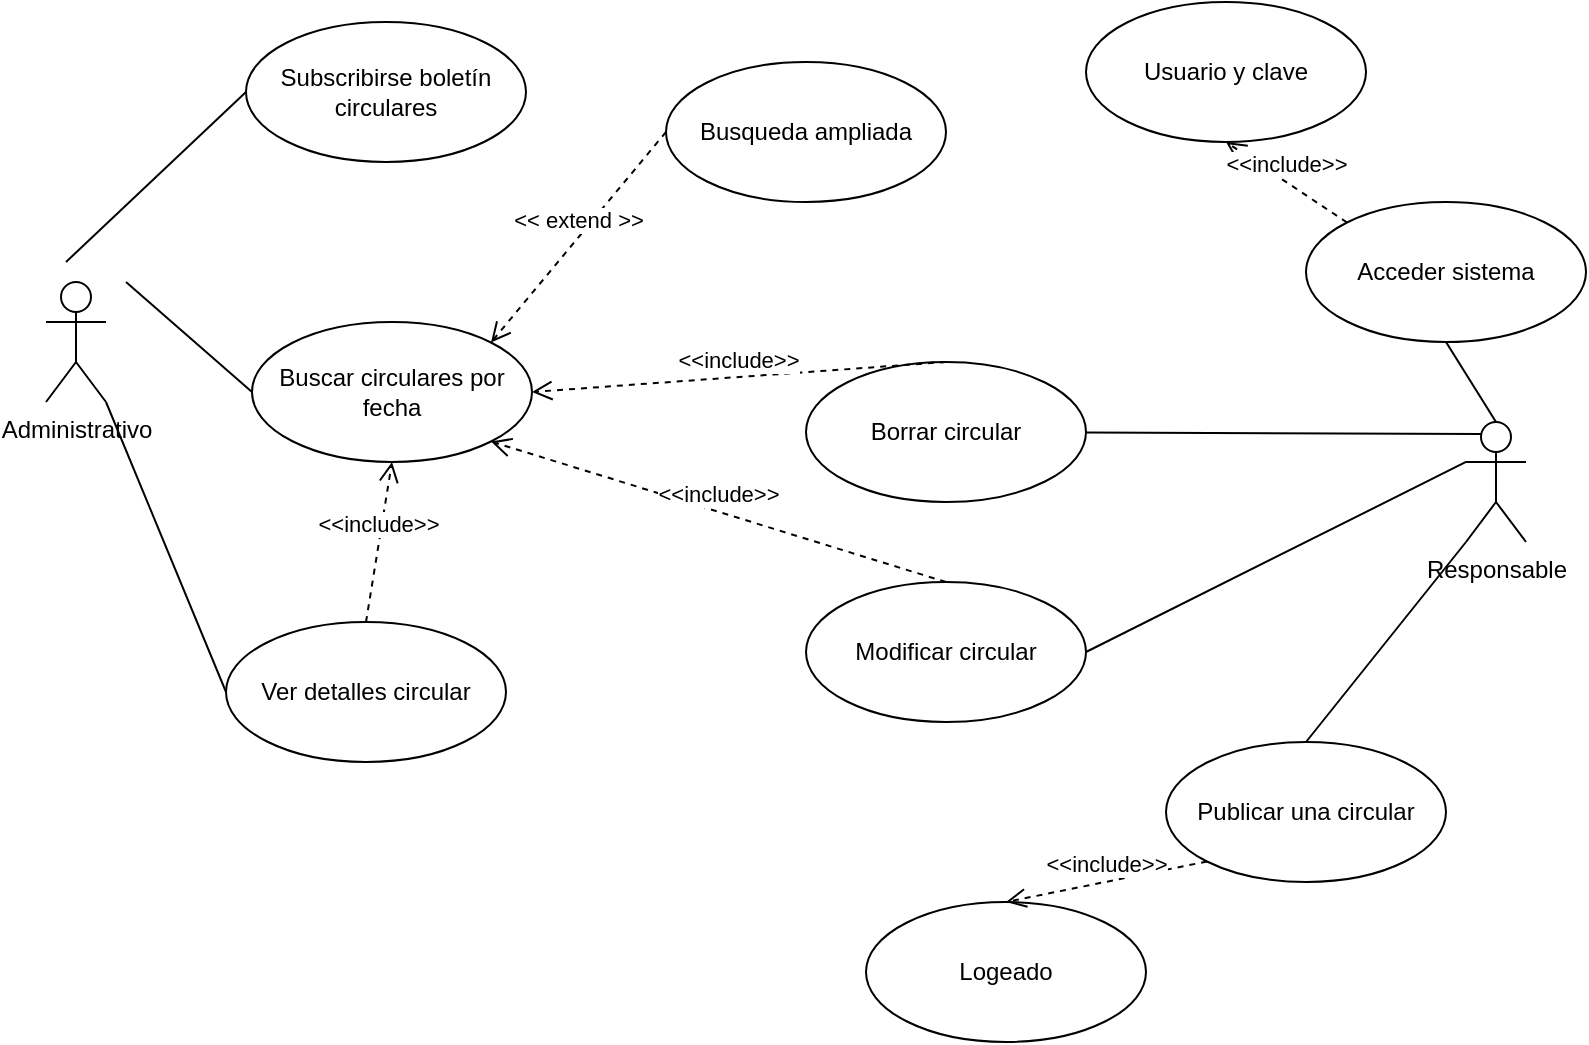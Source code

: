 <mxfile version="24.7.17">
  <diagram name="Página-1" id="WkKPKTazwENrPzXx0WnP">
    <mxGraphModel dx="1247" dy="727" grid="1" gridSize="10" guides="1" tooltips="1" connect="1" arrows="1" fold="1" page="1" pageScale="1" pageWidth="827" pageHeight="1169" math="0" shadow="0">
      <root>
        <mxCell id="0" />
        <mxCell id="1" parent="0" />
        <mxCell id="H7LrV84K1nSKYrDBj5kA-1" value="Administrativo&lt;div&gt;&amp;nbsp;&lt;/div&gt;" style="shape=umlActor;verticalLabelPosition=bottom;verticalAlign=top;html=1;outlineConnect=0;" parent="1" vertex="1">
          <mxGeometry x="150" y="140" width="30" height="60" as="geometry" />
        </mxCell>
        <mxCell id="H7LrV84K1nSKYrDBj5kA-2" value="Responsable" style="shape=umlActor;verticalLabelPosition=bottom;verticalAlign=top;html=1;outlineConnect=0;" parent="1" vertex="1">
          <mxGeometry x="860" y="210" width="30" height="60" as="geometry" />
        </mxCell>
        <mxCell id="H7LrV84K1nSKYrDBj5kA-12" style="rounded=0;orthogonalLoop=1;jettySize=auto;html=1;exitX=0;exitY=0.5;exitDx=0;exitDy=0;endArrow=none;endFill=0;elbow=vertical;" parent="1" source="H7LrV84K1nSKYrDBj5kA-3" edge="1">
          <mxGeometry relative="1" as="geometry">
            <mxPoint x="160" y="130" as="targetPoint" />
          </mxGeometry>
        </mxCell>
        <mxCell id="H7LrV84K1nSKYrDBj5kA-3" value="Subscribirse boletín circulares" style="ellipse;whiteSpace=wrap;html=1;" parent="1" vertex="1">
          <mxGeometry x="250" y="10" width="140" height="70" as="geometry" />
        </mxCell>
        <mxCell id="H7LrV84K1nSKYrDBj5kA-4" value="Buscar circulares por fecha" style="ellipse;whiteSpace=wrap;html=1;" parent="1" vertex="1">
          <mxGeometry x="253" y="160" width="140" height="70" as="geometry" />
        </mxCell>
        <mxCell id="H7LrV84K1nSKYrDBj5kA-5" value="Ver detalles circular" style="ellipse;whiteSpace=wrap;html=1;" parent="1" vertex="1">
          <mxGeometry x="240" y="310" width="140" height="70" as="geometry" />
        </mxCell>
        <mxCell id="H7LrV84K1nSKYrDBj5kA-15" style="rounded=0;orthogonalLoop=1;jettySize=auto;html=1;exitX=0.5;exitY=1;exitDx=0;exitDy=0;endArrow=none;endFill=0;entryX=0.5;entryY=0;entryDx=0;entryDy=0;entryPerimeter=0;" parent="1" source="H7LrV84K1nSKYrDBj5kA-7" edge="1" target="H7LrV84K1nSKYrDBj5kA-2">
          <mxGeometry relative="1" as="geometry">
            <mxPoint x="880" y="190" as="targetPoint" />
          </mxGeometry>
        </mxCell>
        <mxCell id="H7LrV84K1nSKYrDBj5kA-7" value="Acceder sistema" style="ellipse;whiteSpace=wrap;html=1;" parent="1" vertex="1">
          <mxGeometry x="780" y="100" width="140" height="70" as="geometry" />
        </mxCell>
        <mxCell id="H7LrV84K1nSKYrDBj5kA-16" style="rounded=0;orthogonalLoop=1;jettySize=auto;html=1;exitX=0.5;exitY=0;exitDx=0;exitDy=0;endArrow=none;endFill=0;entryX=0;entryY=1;entryDx=0;entryDy=0;entryPerimeter=0;" parent="1" source="H7LrV84K1nSKYrDBj5kA-8" edge="1" target="H7LrV84K1nSKYrDBj5kA-2">
          <mxGeometry relative="1" as="geometry">
            <mxPoint x="810" y="160.0" as="targetPoint" />
          </mxGeometry>
        </mxCell>
        <mxCell id="H7LrV84K1nSKYrDBj5kA-8" value="Publicar una circular" style="ellipse;whiteSpace=wrap;html=1;" parent="1" vertex="1">
          <mxGeometry x="710" y="370" width="140" height="70" as="geometry" />
        </mxCell>
        <mxCell id="H7LrV84K1nSKYrDBj5kA-9" value="Borrar circular" style="ellipse;whiteSpace=wrap;html=1;" parent="1" vertex="1">
          <mxGeometry x="530" y="180" width="140" height="70" as="geometry" />
        </mxCell>
        <mxCell id="H7LrV84K1nSKYrDBj5kA-10" value="Modificar circular" style="ellipse;whiteSpace=wrap;html=1;" parent="1" vertex="1">
          <mxGeometry x="530" y="290" width="140" height="70" as="geometry" />
        </mxCell>
        <mxCell id="H7LrV84K1nSKYrDBj5kA-13" style="rounded=0;orthogonalLoop=1;jettySize=auto;html=1;exitX=0;exitY=0.5;exitDx=0;exitDy=0;endArrow=none;endFill=0;" parent="1" source="H7LrV84K1nSKYrDBj5kA-4" edge="1">
          <mxGeometry relative="1" as="geometry">
            <mxPoint x="190" y="140" as="targetPoint" />
          </mxGeometry>
        </mxCell>
        <mxCell id="H7LrV84K1nSKYrDBj5kA-19" value="Busqueda ampliada" style="ellipse;whiteSpace=wrap;html=1;" parent="1" vertex="1">
          <mxGeometry x="460" y="30" width="140" height="70" as="geometry" />
        </mxCell>
        <mxCell id="H7LrV84K1nSKYrDBj5kA-20" value="&amp;lt;&amp;lt; extend &amp;gt;&amp;gt;" style="html=1;verticalAlign=bottom;endArrow=open;dashed=1;endSize=8;curved=0;rounded=0;exitX=0;exitY=0.5;exitDx=0;exitDy=0;entryX=1;entryY=0;entryDx=0;entryDy=0;" parent="1" source="H7LrV84K1nSKYrDBj5kA-19" target="H7LrV84K1nSKYrDBj5kA-4" edge="1">
          <mxGeometry relative="1" as="geometry">
            <mxPoint x="620" y="260" as="sourcePoint" />
            <mxPoint x="540" y="260" as="targetPoint" />
          </mxGeometry>
        </mxCell>
        <mxCell id="H7LrV84K1nSKYrDBj5kA-21" value="Usuario y clave" style="ellipse;whiteSpace=wrap;html=1;" parent="1" vertex="1">
          <mxGeometry x="670" width="140" height="70" as="geometry" />
        </mxCell>
        <mxCell id="H7LrV84K1nSKYrDBj5kA-22" value="&amp;lt;&amp;lt;include&amp;gt;&amp;gt;" style="html=1;verticalAlign=bottom;endArrow=open;dashed=1;endSize=8;curved=0;rounded=0;exitX=0;exitY=0;exitDx=0;exitDy=0;entryX=0.5;entryY=1;entryDx=0;entryDy=0;" parent="1" source="H7LrV84K1nSKYrDBj5kA-7" target="H7LrV84K1nSKYrDBj5kA-21" edge="1">
          <mxGeometry relative="1" as="geometry">
            <mxPoint x="1267" y="75" as="sourcePoint" />
            <mxPoint x="1137" y="75" as="targetPoint" />
          </mxGeometry>
        </mxCell>
        <mxCell id="H7LrV84K1nSKYrDBj5kA-27" value="&amp;lt;&amp;lt;include&amp;gt;&amp;gt;" style="html=1;verticalAlign=bottom;endArrow=open;dashed=1;endSize=8;curved=0;rounded=0;exitX=0.5;exitY=0;exitDx=0;exitDy=0;entryX=1;entryY=1;entryDx=0;entryDy=0;" parent="1" source="H7LrV84K1nSKYrDBj5kA-10" target="H7LrV84K1nSKYrDBj5kA-4" edge="1">
          <mxGeometry relative="1" as="geometry">
            <mxPoint x="289.497" y="280.251" as="sourcePoint" />
            <mxPoint x="406" y="125" as="targetPoint" />
          </mxGeometry>
        </mxCell>
        <mxCell id="H7LrV84K1nSKYrDBj5kA-29" value="&amp;lt;&amp;lt;include&amp;gt;&amp;gt;" style="html=1;verticalAlign=bottom;endArrow=open;dashed=1;endSize=8;curved=0;rounded=0;entryX=1;entryY=0.5;entryDx=0;entryDy=0;exitX=0.5;exitY=0;exitDx=0;exitDy=0;" parent="1" target="H7LrV84K1nSKYrDBj5kA-4" edge="1" source="H7LrV84K1nSKYrDBj5kA-9">
          <mxGeometry x="0.002" relative="1" as="geometry">
            <mxPoint x="296" y="330" as="sourcePoint" />
            <mxPoint x="386" y="285" as="targetPoint" />
            <mxPoint as="offset" />
          </mxGeometry>
        </mxCell>
        <mxCell id="H7LrV84K1nSKYrDBj5kA-30" value="Logeado" style="ellipse;whiteSpace=wrap;html=1;" parent="1" vertex="1">
          <mxGeometry x="560" y="450" width="140" height="70" as="geometry" />
        </mxCell>
        <mxCell id="hpQ-ERl2EcVLEh4Qb48P-1" value="&amp;lt;&amp;lt;include&amp;gt;&amp;gt;" style="html=1;verticalAlign=bottom;endArrow=open;dashed=1;endSize=8;curved=0;rounded=0;exitX=0;exitY=1;exitDx=0;exitDy=0;entryX=0.5;entryY=0;entryDx=0;entryDy=0;" edge="1" parent="1" source="H7LrV84K1nSKYrDBj5kA-8" target="H7LrV84K1nSKYrDBj5kA-30">
          <mxGeometry relative="1" as="geometry">
            <mxPoint x="1137" y="255" as="sourcePoint" />
            <mxPoint x="1217" y="245" as="targetPoint" />
          </mxGeometry>
        </mxCell>
        <mxCell id="hpQ-ERl2EcVLEh4Qb48P-2" value="&amp;lt;&amp;lt;include&amp;gt;&amp;gt;" style="html=1;verticalAlign=bottom;endArrow=open;dashed=1;endSize=8;curved=0;rounded=0;exitX=0.5;exitY=0;exitDx=0;exitDy=0;entryX=0.5;entryY=1;entryDx=0;entryDy=0;" edge="1" parent="1" source="H7LrV84K1nSKYrDBj5kA-5" target="H7LrV84K1nSKYrDBj5kA-4">
          <mxGeometry relative="1" as="geometry">
            <mxPoint x="530" y="115" as="sourcePoint" />
            <mxPoint x="430" y="145" as="targetPoint" />
          </mxGeometry>
        </mxCell>
        <mxCell id="hpQ-ERl2EcVLEh4Qb48P-3" style="rounded=0;orthogonalLoop=1;jettySize=auto;html=1;exitX=1;exitY=0.5;exitDx=0;exitDy=0;entryX=0;entryY=0.333;entryDx=0;entryDy=0;entryPerimeter=0;endArrow=none;endFill=0;" edge="1" parent="1" source="H7LrV84K1nSKYrDBj5kA-10" target="H7LrV84K1nSKYrDBj5kA-2">
          <mxGeometry relative="1" as="geometry" />
        </mxCell>
        <mxCell id="hpQ-ERl2EcVLEh4Qb48P-4" style="edgeStyle=none;shape=connector;rounded=0;orthogonalLoop=1;jettySize=auto;html=1;entryX=0.25;entryY=0.1;entryDx=0;entryDy=0;entryPerimeter=0;strokeColor=default;align=center;verticalAlign=middle;fontFamily=Helvetica;fontSize=11;fontColor=default;labelBackgroundColor=default;endArrow=none;endFill=0;" edge="1" parent="1" source="H7LrV84K1nSKYrDBj5kA-9" target="H7LrV84K1nSKYrDBj5kA-2">
          <mxGeometry relative="1" as="geometry" />
        </mxCell>
        <mxCell id="hpQ-ERl2EcVLEh4Qb48P-5" style="edgeStyle=none;shape=connector;rounded=0;orthogonalLoop=1;jettySize=auto;html=1;entryX=1;entryY=1;entryDx=0;entryDy=0;entryPerimeter=0;strokeColor=default;align=center;verticalAlign=middle;fontFamily=Helvetica;fontSize=11;fontColor=default;labelBackgroundColor=default;endArrow=none;endFill=0;exitX=0;exitY=0.5;exitDx=0;exitDy=0;" edge="1" parent="1" source="H7LrV84K1nSKYrDBj5kA-5" target="H7LrV84K1nSKYrDBj5kA-1">
          <mxGeometry relative="1" as="geometry" />
        </mxCell>
      </root>
    </mxGraphModel>
  </diagram>
</mxfile>
